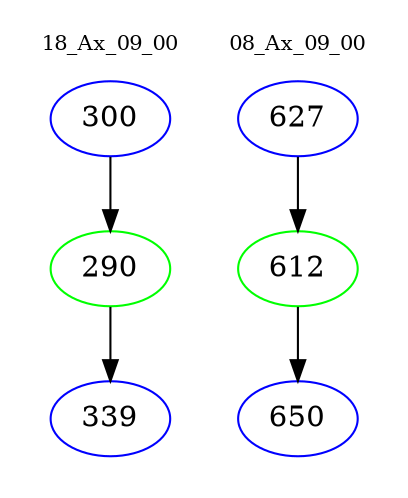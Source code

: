 digraph{
subgraph cluster_0 {
color = white
label = "18_Ax_09_00";
fontsize=10;
T0_300 [label="300", color="blue"]
T0_300 -> T0_290 [color="black"]
T0_290 [label="290", color="green"]
T0_290 -> T0_339 [color="black"]
T0_339 [label="339", color="blue"]
}
subgraph cluster_1 {
color = white
label = "08_Ax_09_00";
fontsize=10;
T1_627 [label="627", color="blue"]
T1_627 -> T1_612 [color="black"]
T1_612 [label="612", color="green"]
T1_612 -> T1_650 [color="black"]
T1_650 [label="650", color="blue"]
}
}
